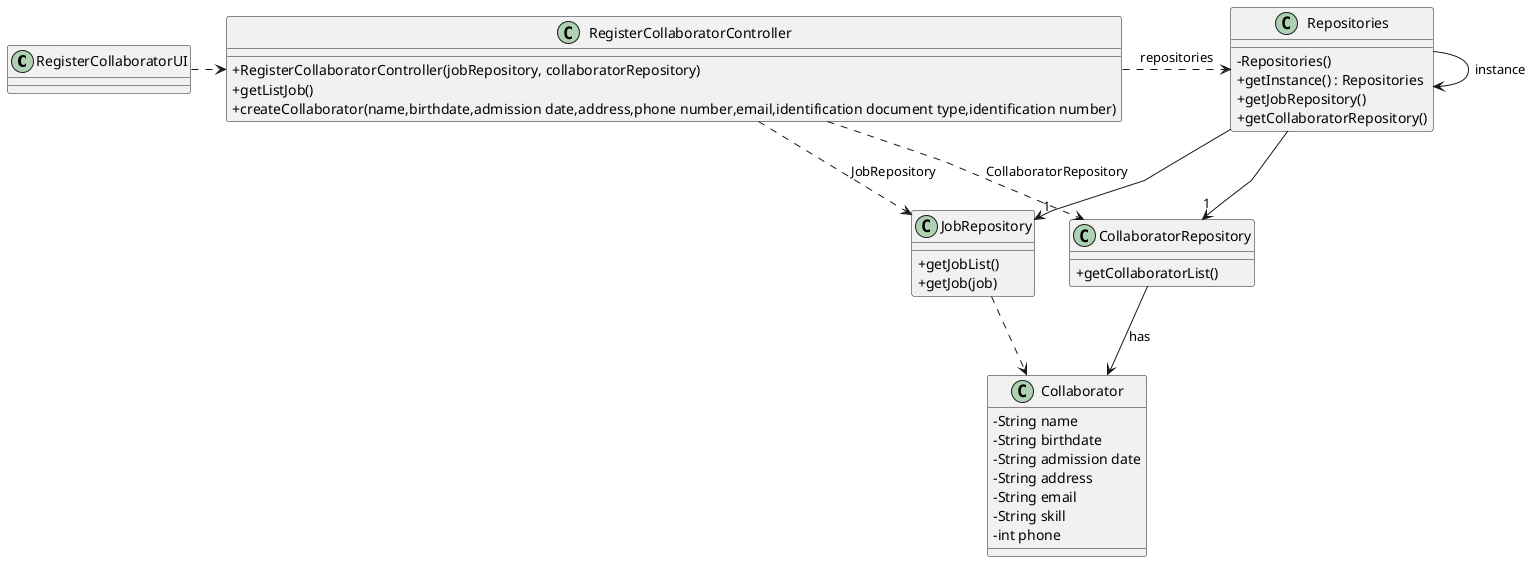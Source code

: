 @startuml
'skinparam monochrome true
skinparam packageStyle rectangle
skinparam shadowing false
skinparam linetype polyline
'skinparam linetype orto

skinparam classAttributeIconSize 0

'left to right direction
class RegisterCollaboratorUI {
}

class RegisterCollaboratorController {
    + RegisterCollaboratorController(jobRepository, collaboratorRepository)
    + getListJob()
    + createCollaborator(name,birthdate,admission date,address,phone number,email,identification document type,identification number)

}
class Repositories {
    - Repositories()
    + getInstance() : Repositories
    + getJobRepository()
    + getCollaboratorRepository()
}

class JobRepository {
    + getJobList()
    + getJob(job)
}

class CollaboratorRepository {
    + getCollaboratorList()
}

class Collaborator{
- String name
- String birthdate
- String admission date
- String address
- String email
- String skill
- int phone
}







Repositories -> Repositories : instance
RegisterCollaboratorUI .> RegisterCollaboratorController
RegisterCollaboratorController .> Repositories : repositories
Repositories -> "1" JobRepository
RegisterCollaboratorController ..> CollaboratorRepository : CollaboratorRepository
RegisterCollaboratorController ..> JobRepository : JobRepository
JobRepository ..> Collaborator
CollaboratorRepository -> Collaborator: has
Repositories --> "1" CollaboratorRepository


@enduml